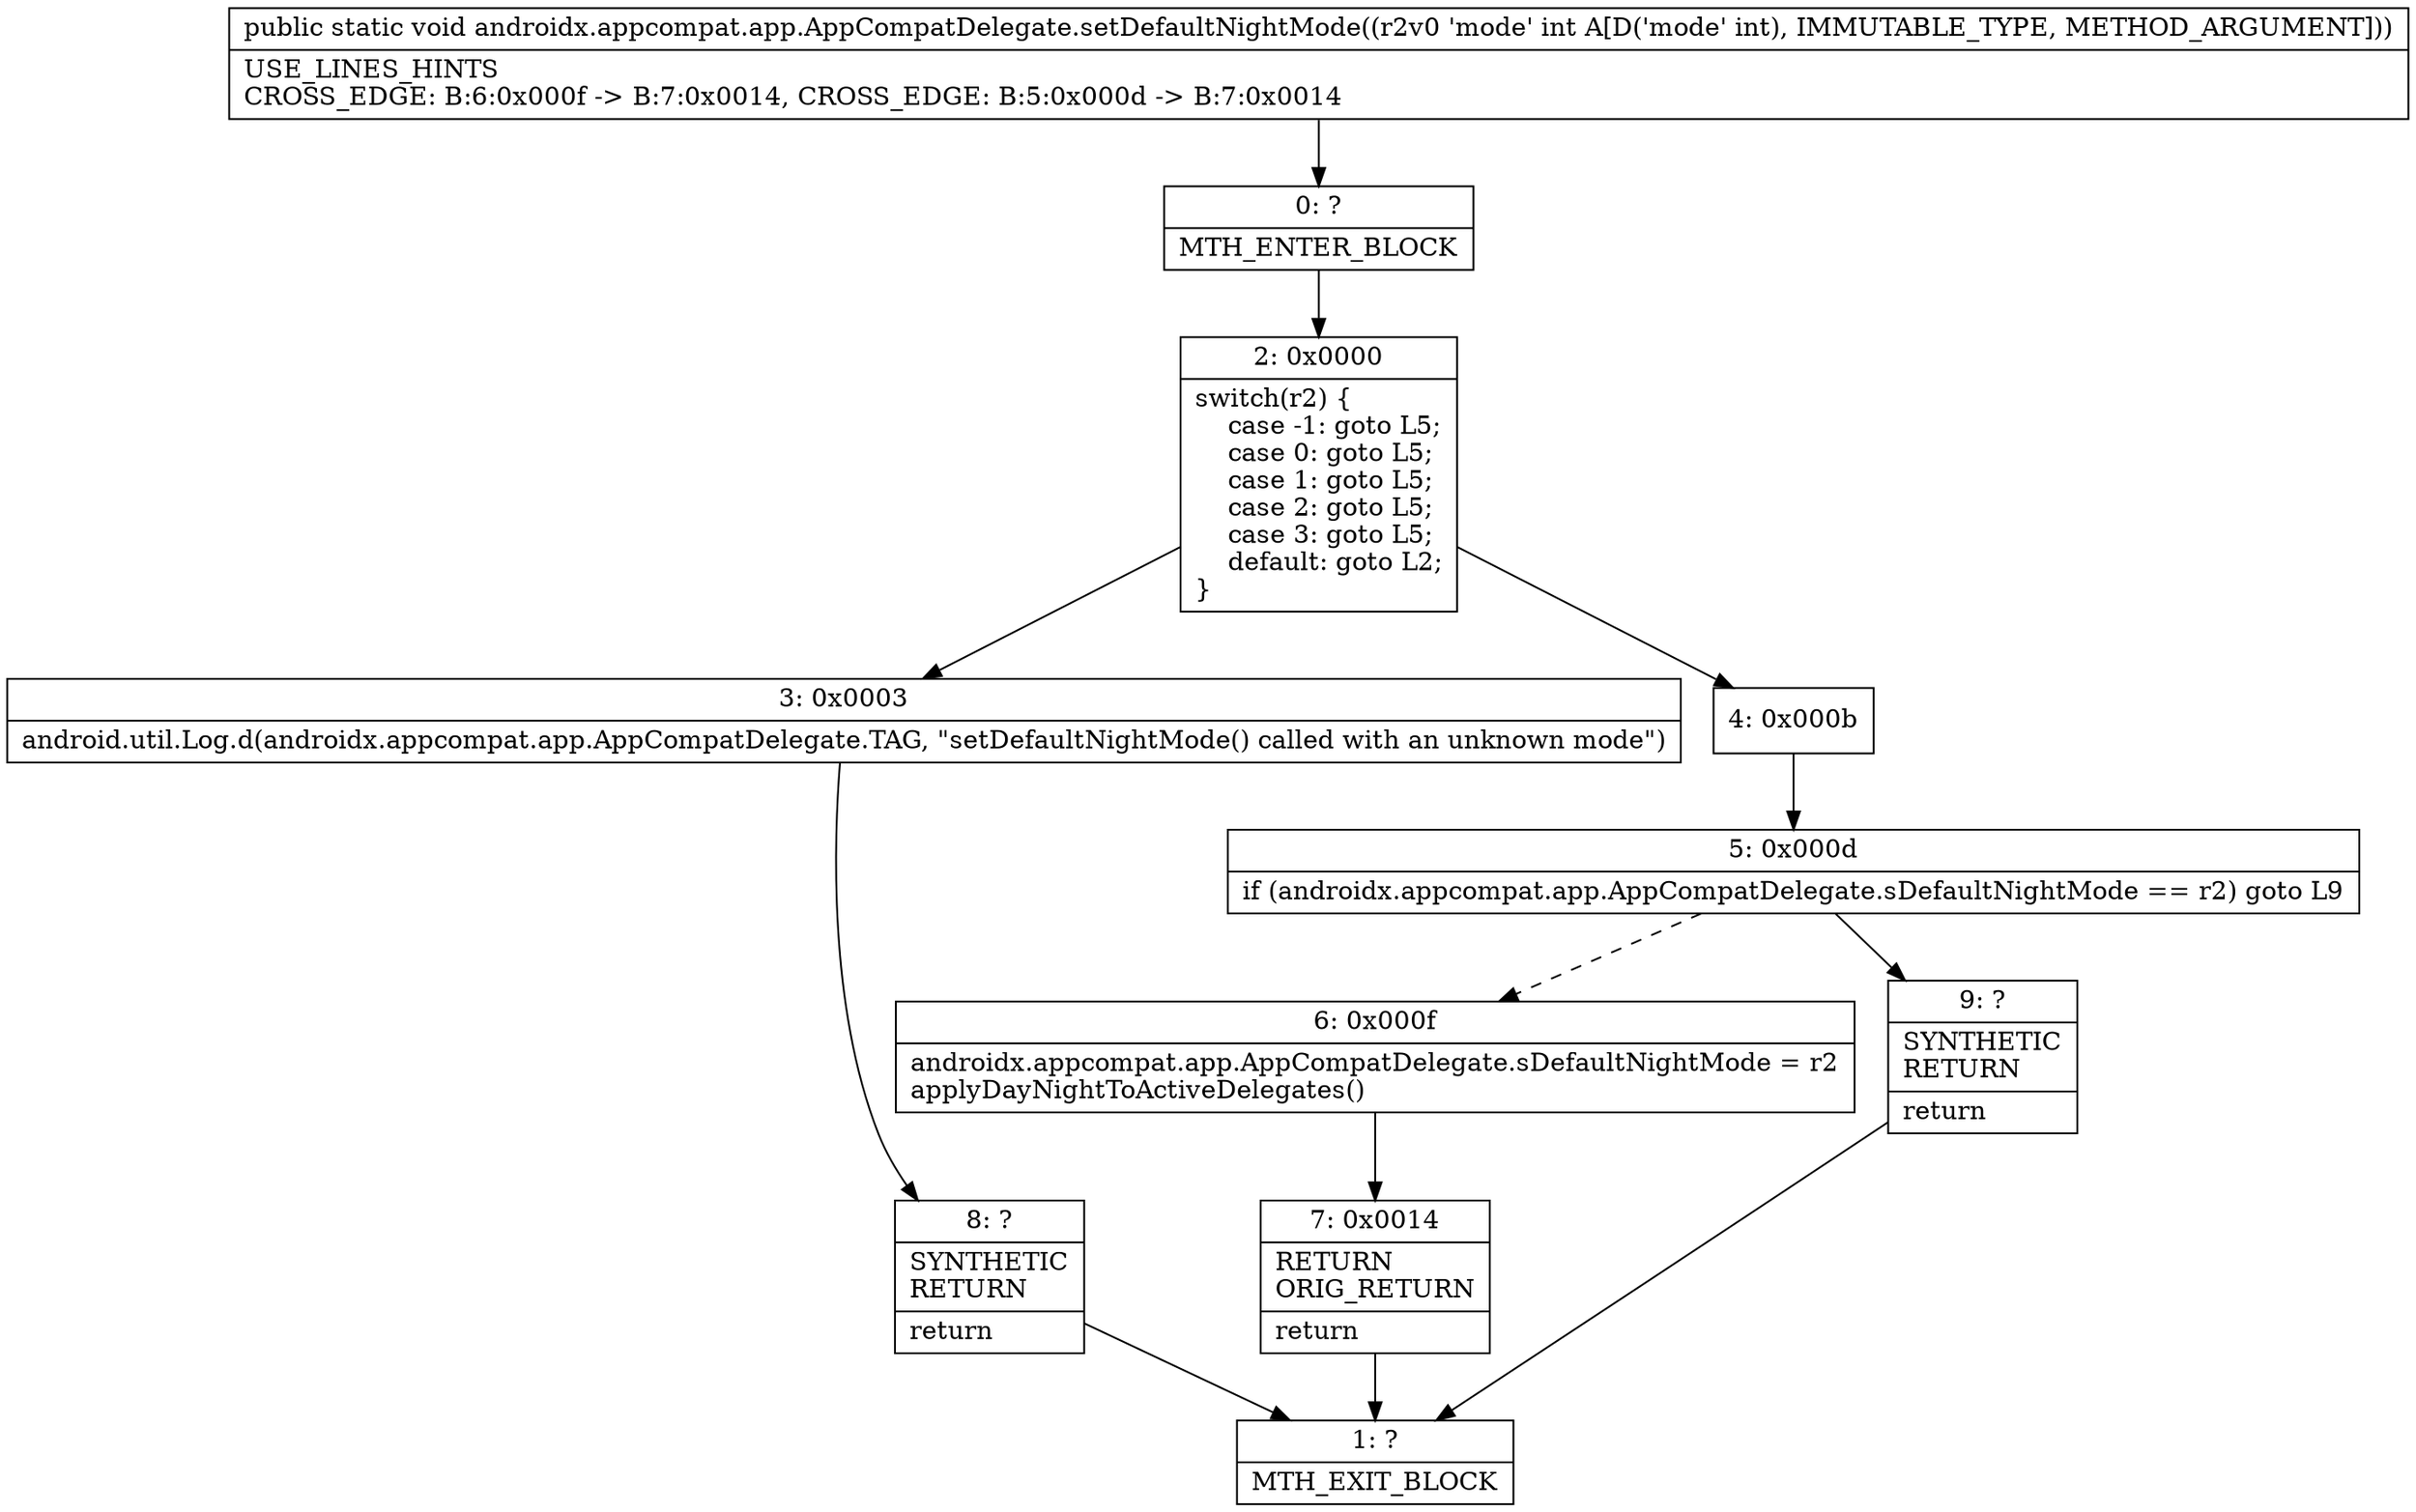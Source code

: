 digraph "CFG forandroidx.appcompat.app.AppCompatDelegate.setDefaultNightMode(I)V" {
Node_0 [shape=record,label="{0\:\ ?|MTH_ENTER_BLOCK\l}"];
Node_2 [shape=record,label="{2\:\ 0x0000|switch(r2) \{\l    case \-1: goto L5;\l    case 0: goto L5;\l    case 1: goto L5;\l    case 2: goto L5;\l    case 3: goto L5;\l    default: goto L2;\l\}\l}"];
Node_3 [shape=record,label="{3\:\ 0x0003|android.util.Log.d(androidx.appcompat.app.AppCompatDelegate.TAG, \"setDefaultNightMode() called with an unknown mode\")\l}"];
Node_8 [shape=record,label="{8\:\ ?|SYNTHETIC\lRETURN\l|return\l}"];
Node_1 [shape=record,label="{1\:\ ?|MTH_EXIT_BLOCK\l}"];
Node_4 [shape=record,label="{4\:\ 0x000b}"];
Node_5 [shape=record,label="{5\:\ 0x000d|if (androidx.appcompat.app.AppCompatDelegate.sDefaultNightMode == r2) goto L9\l}"];
Node_6 [shape=record,label="{6\:\ 0x000f|androidx.appcompat.app.AppCompatDelegate.sDefaultNightMode = r2\lapplyDayNightToActiveDelegates()\l}"];
Node_7 [shape=record,label="{7\:\ 0x0014|RETURN\lORIG_RETURN\l|return\l}"];
Node_9 [shape=record,label="{9\:\ ?|SYNTHETIC\lRETURN\l|return\l}"];
MethodNode[shape=record,label="{public static void androidx.appcompat.app.AppCompatDelegate.setDefaultNightMode((r2v0 'mode' int A[D('mode' int), IMMUTABLE_TYPE, METHOD_ARGUMENT]))  | USE_LINES_HINTS\lCROSS_EDGE: B:6:0x000f \-\> B:7:0x0014, CROSS_EDGE: B:5:0x000d \-\> B:7:0x0014\l}"];
MethodNode -> Node_0;Node_0 -> Node_2;
Node_2 -> Node_3;
Node_2 -> Node_4;
Node_3 -> Node_8;
Node_8 -> Node_1;
Node_4 -> Node_5;
Node_5 -> Node_6[style=dashed];
Node_5 -> Node_9;
Node_6 -> Node_7;
Node_7 -> Node_1;
Node_9 -> Node_1;
}

